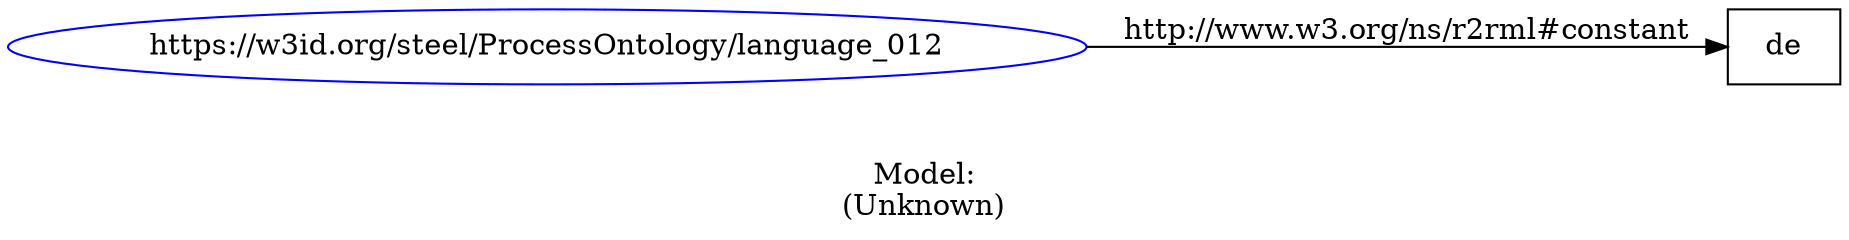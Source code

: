 digraph {
	rankdir = LR;
	charset="utf-8";

	"Rhttps://w3id.org/steel/ProcessOntology/language_012" -> "Lde" [ label="http://www.w3.org/ns/r2rml#constant" ];

	// Resources
	"Rhttps://w3id.org/steel/ProcessOntology/language_012" [ label="https://w3id.org/steel/ProcessOntology/language_012", shape = ellipse, color = blue ];

	// Anonymous nodes

	// Literals
	"Lde" [ label="de", shape = record ];

	label="\n\nModel:\n(Unknown)";
}
